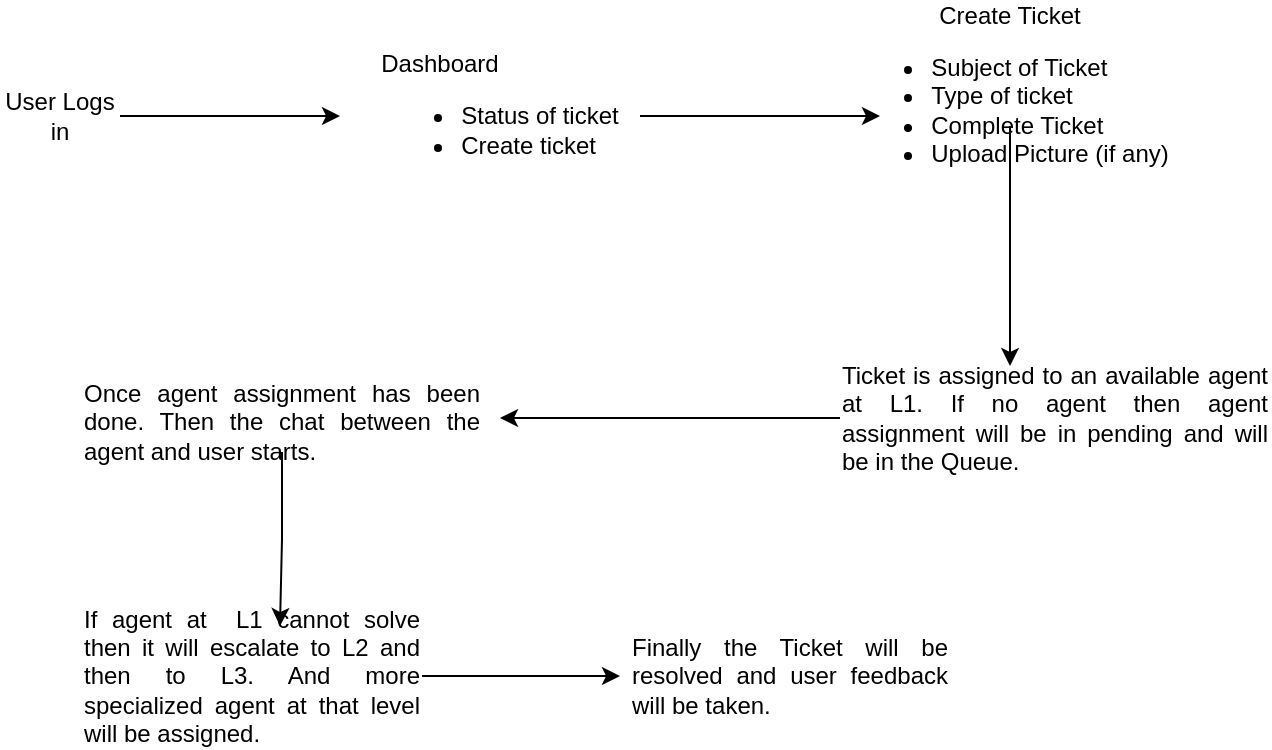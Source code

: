 <mxfile version="23.0.2" type="device">
  <diagram name="Page-1" id="u2XrLjINX9OjQHv0OC1X">
    <mxGraphModel dx="880" dy="524" grid="1" gridSize="10" guides="1" tooltips="1" connect="1" arrows="1" fold="1" page="1" pageScale="1" pageWidth="850" pageHeight="1100" math="0" shadow="0">
      <root>
        <mxCell id="0" />
        <mxCell id="1" parent="0" />
        <mxCell id="oQ8yqz9myLviCMoYWiWA-2" style="edgeStyle=orthogonalEdgeStyle;rounded=0;orthogonalLoop=1;jettySize=auto;html=1;" edge="1" parent="1" source="oQ8yqz9myLviCMoYWiWA-1">
          <mxGeometry relative="1" as="geometry">
            <mxPoint x="280" y="95" as="targetPoint" />
          </mxGeometry>
        </mxCell>
        <mxCell id="oQ8yqz9myLviCMoYWiWA-1" value="User Logs in" style="text;html=1;strokeColor=none;fillColor=none;align=center;verticalAlign=middle;whiteSpace=wrap;rounded=0;" vertex="1" parent="1">
          <mxGeometry x="110" y="80" width="60" height="30" as="geometry" />
        </mxCell>
        <mxCell id="oQ8yqz9myLviCMoYWiWA-4" style="edgeStyle=orthogonalEdgeStyle;rounded=0;orthogonalLoop=1;jettySize=auto;html=1;" edge="1" parent="1" source="oQ8yqz9myLviCMoYWiWA-3">
          <mxGeometry relative="1" as="geometry">
            <mxPoint x="550" y="95" as="targetPoint" />
          </mxGeometry>
        </mxCell>
        <mxCell id="oQ8yqz9myLviCMoYWiWA-3" value="&lt;div style=&quot;text-align: justify;&quot;&gt;&lt;span style=&quot;background-color: initial;&quot;&gt;Dashboard&lt;/span&gt;&lt;/div&gt;&lt;div style=&quot;text-align: justify;&quot;&gt;&lt;ul&gt;&lt;li&gt;&lt;span style=&quot;background-color: initial;&quot;&gt;Status of ticket&lt;/span&gt;&lt;/li&gt;&lt;li&gt;Create ticket&lt;/li&gt;&lt;/ul&gt;&lt;/div&gt;" style="text;html=1;strokeColor=none;fillColor=none;align=center;verticalAlign=middle;whiteSpace=wrap;rounded=0;" vertex="1" parent="1">
          <mxGeometry x="290" y="80" width="140" height="30" as="geometry" />
        </mxCell>
        <mxCell id="oQ8yqz9myLviCMoYWiWA-6" style="edgeStyle=orthogonalEdgeStyle;rounded=0;orthogonalLoop=1;jettySize=auto;html=1;" edge="1" parent="1" source="oQ8yqz9myLviCMoYWiWA-5">
          <mxGeometry relative="1" as="geometry">
            <mxPoint x="615" y="220" as="targetPoint" />
          </mxGeometry>
        </mxCell>
        <mxCell id="oQ8yqz9myLviCMoYWiWA-5" value="Create Ticket&lt;br&gt;&lt;div style=&quot;text-align: justify;&quot;&gt;&lt;ul&gt;&lt;li&gt;&lt;span style=&quot;background-color: initial;&quot;&gt;Subject of Ticket&lt;/span&gt;&lt;/li&gt;&lt;li&gt;&lt;span style=&quot;background-color: initial;&quot;&gt;Type of ticket&lt;/span&gt;&lt;/li&gt;&lt;li&gt;&lt;span style=&quot;background-color: initial;&quot;&gt;Complete Ticket&lt;/span&gt;&lt;/li&gt;&lt;li&gt;&lt;span style=&quot;background-color: initial;&quot;&gt;Upload Picture (if any)&lt;/span&gt;&lt;/li&gt;&lt;/ul&gt;&lt;/div&gt;" style="text;html=1;strokeColor=none;fillColor=none;align=center;verticalAlign=middle;whiteSpace=wrap;rounded=0;" vertex="1" parent="1">
          <mxGeometry x="510" y="70" width="210" height="30" as="geometry" />
        </mxCell>
        <mxCell id="oQ8yqz9myLviCMoYWiWA-10" style="edgeStyle=orthogonalEdgeStyle;rounded=0;orthogonalLoop=1;jettySize=auto;html=1;" edge="1" parent="1" source="oQ8yqz9myLviCMoYWiWA-7">
          <mxGeometry relative="1" as="geometry">
            <mxPoint x="360" y="246" as="targetPoint" />
          </mxGeometry>
        </mxCell>
        <mxCell id="oQ8yqz9myLviCMoYWiWA-7" value="&lt;div style=&quot;text-align: justify;&quot;&gt;&lt;span style=&quot;background-color: initial;&quot;&gt;Ticket is assigned to an available agent at L1. If no agent then agent assignment will be in pending and will be in the Queue.&lt;/span&gt;&lt;/div&gt;" style="text;html=1;strokeColor=none;fillColor=none;align=center;verticalAlign=middle;whiteSpace=wrap;rounded=0;" vertex="1" parent="1">
          <mxGeometry x="530" y="231" width="215" height="30" as="geometry" />
        </mxCell>
        <mxCell id="oQ8yqz9myLviCMoYWiWA-11" style="edgeStyle=orthogonalEdgeStyle;rounded=0;orthogonalLoop=1;jettySize=auto;html=1;" edge="1" parent="1" source="oQ8yqz9myLviCMoYWiWA-9">
          <mxGeometry relative="1" as="geometry">
            <mxPoint x="250" y="350" as="targetPoint" />
          </mxGeometry>
        </mxCell>
        <mxCell id="oQ8yqz9myLviCMoYWiWA-9" value="&lt;div style=&quot;text-align: justify;&quot;&gt;&lt;span style=&quot;background-color: initial;&quot;&gt;Once agent assignment has been done. Then the chat between the agent and user starts.&lt;/span&gt;&lt;/div&gt;" style="text;html=1;strokeColor=none;fillColor=none;align=center;verticalAlign=middle;whiteSpace=wrap;rounded=0;" vertex="1" parent="1">
          <mxGeometry x="151" y="233" width="200" height="30" as="geometry" />
        </mxCell>
        <mxCell id="oQ8yqz9myLviCMoYWiWA-14" style="edgeStyle=orthogonalEdgeStyle;rounded=0;orthogonalLoop=1;jettySize=auto;html=1;" edge="1" parent="1" source="oQ8yqz9myLviCMoYWiWA-12">
          <mxGeometry relative="1" as="geometry">
            <mxPoint x="420" y="375" as="targetPoint" />
          </mxGeometry>
        </mxCell>
        <mxCell id="oQ8yqz9myLviCMoYWiWA-12" value="&lt;div style=&quot;text-align: justify;&quot;&gt;&lt;span style=&quot;background-color: initial;&quot;&gt;If agent at&amp;nbsp; L1 cannot solve then it will escalate to L2 and then to L3. And more specialized agent at that level will be assigned.&lt;/span&gt;&lt;/div&gt;" style="text;html=1;strokeColor=none;fillColor=none;align=center;verticalAlign=middle;whiteSpace=wrap;rounded=0;" vertex="1" parent="1">
          <mxGeometry x="151" y="360" width="170" height="30" as="geometry" />
        </mxCell>
        <mxCell id="oQ8yqz9myLviCMoYWiWA-13" value="&lt;div style=&quot;text-align: justify;&quot;&gt;&lt;span style=&quot;background-color: initial;&quot;&gt;Finally the Ticket will be resolved and user feedback will be taken.&lt;/span&gt;&lt;/div&gt;" style="text;html=1;strokeColor=none;fillColor=none;align=center;verticalAlign=middle;whiteSpace=wrap;rounded=0;" vertex="1" parent="1">
          <mxGeometry x="425" y="360" width="160" height="30" as="geometry" />
        </mxCell>
      </root>
    </mxGraphModel>
  </diagram>
</mxfile>
